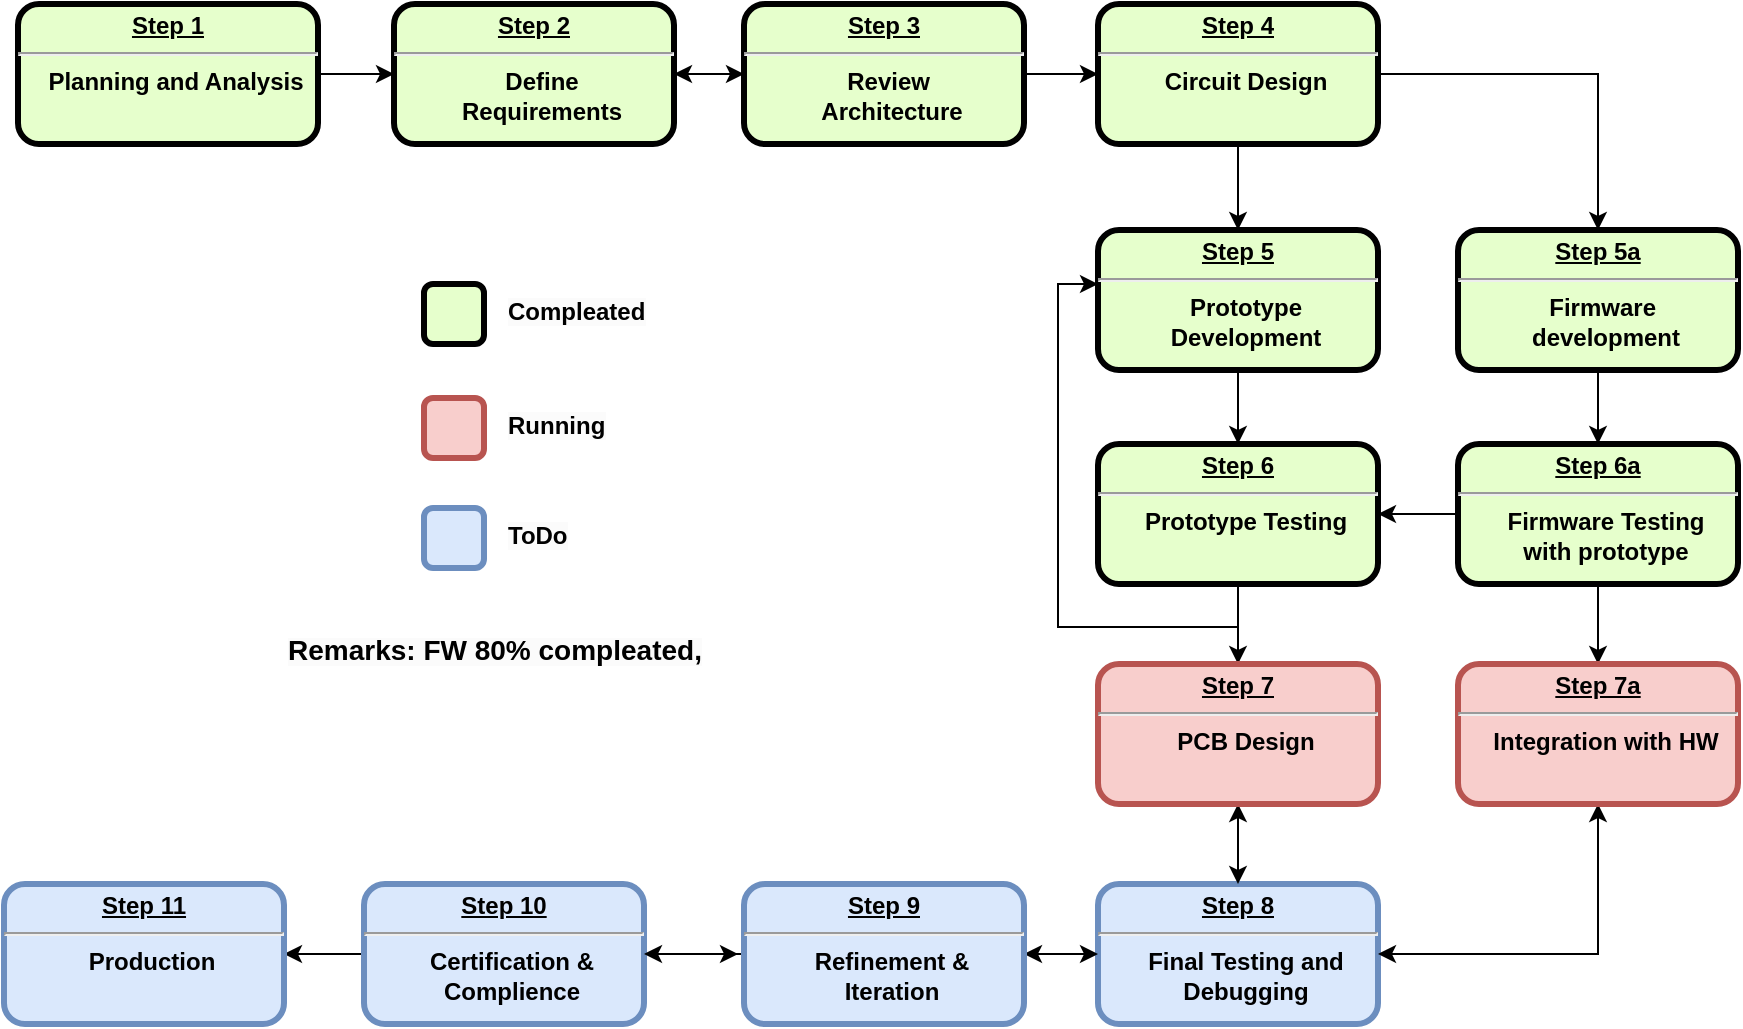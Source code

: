 <mxfile version="24.8.6">
  <diagram name="Page-1" id="aRGo1NhwMN8hLeO4ro7t">
    <mxGraphModel dx="1434" dy="746" grid="1" gridSize="10" guides="1" tooltips="1" connect="1" arrows="1" fold="1" page="1" pageScale="1" pageWidth="1169" pageHeight="827" math="0" shadow="0">
      <root>
        <mxCell id="0" />
        <mxCell id="1" parent="0" />
        <mxCell id="5i53QzvxE4g4gsWLnaB0-43" style="edgeStyle=orthogonalEdgeStyle;rounded=0;orthogonalLoop=1;jettySize=auto;html=1;entryX=0;entryY=0.5;entryDx=0;entryDy=0;" parent="1" source="5i53QzvxE4g4gsWLnaB0-5" target="5i53QzvxE4g4gsWLnaB0-24" edge="1">
          <mxGeometry relative="1" as="geometry" />
        </mxCell>
        <mxCell id="5i53QzvxE4g4gsWLnaB0-5" value="&lt;p style=&quot;margin: 0px; margin-top: 4px; text-align: center; text-decoration: underline;&quot;&gt;&lt;strong&gt;Step 2&lt;/strong&gt;&lt;/p&gt;&lt;hr&gt;&lt;p style=&quot;margin: 0px; margin-left: 8px;&quot;&gt;Define&lt;/p&gt;&lt;p style=&quot;margin: 0px; margin-left: 8px;&quot;&gt;Requirements&lt;/p&gt;" style="verticalAlign=middle;align=center;overflow=fill;fontSize=12;fontFamily=Helvetica;html=1;rounded=1;fontStyle=1;strokeWidth=3;fillColor=#E6FFCC;flipH=0;flipV=1;direction=east;" parent="1" vertex="1">
          <mxGeometry x="438" y="440" width="140" height="70" as="geometry" />
        </mxCell>
        <mxCell id="5i53QzvxE4g4gsWLnaB0-42" style="edgeStyle=orthogonalEdgeStyle;rounded=0;orthogonalLoop=1;jettySize=auto;html=1;entryX=0;entryY=0.5;entryDx=0;entryDy=0;" parent="1" source="5i53QzvxE4g4gsWLnaB0-7" target="5i53QzvxE4g4gsWLnaB0-5" edge="1">
          <mxGeometry relative="1" as="geometry" />
        </mxCell>
        <mxCell id="5i53QzvxE4g4gsWLnaB0-7" value="&lt;p style=&quot;margin: 0px; margin-top: 4px; text-align: center; text-decoration: underline;&quot;&gt;&lt;strong&gt;Step 1&lt;/strong&gt;&lt;/p&gt;&lt;hr&gt;&lt;p style=&quot;margin: 0px 0px 0px 8px;&quot;&gt;Planning and Analysis&lt;/p&gt;" style="verticalAlign=middle;align=center;overflow=fill;fontSize=12;fontFamily=Helvetica;html=1;rounded=1;fontStyle=1;strokeWidth=3;fillColor=#E6FFCC;flipH=0;flipV=1;direction=east;" parent="1" vertex="1">
          <mxGeometry x="250" y="440" width="150" height="70" as="geometry" />
        </mxCell>
        <mxCell id="5i53QzvxE4g4gsWLnaB0-11" style="edgeStyle=orthogonalEdgeStyle;rounded=0;orthogonalLoop=1;jettySize=auto;html=1;entryX=0.5;entryY=0;entryDx=0;entryDy=0;" parent="1" edge="1">
          <mxGeometry relative="1" as="geometry">
            <mxPoint x="860" y="507" as="sourcePoint" />
            <mxPoint x="860" y="553" as="targetPoint" />
          </mxGeometry>
        </mxCell>
        <mxCell id="5i53QzvxE4g4gsWLnaB0-49" style="edgeStyle=orthogonalEdgeStyle;rounded=0;orthogonalLoop=1;jettySize=auto;html=1;entryX=0.5;entryY=0;entryDx=0;entryDy=0;" parent="1" source="5i53QzvxE4g4gsWLnaB0-16" target="5i53QzvxE4g4gsWLnaB0-38" edge="1">
          <mxGeometry relative="1" as="geometry">
            <mxPoint x="860" y="650" as="targetPoint" />
          </mxGeometry>
        </mxCell>
        <mxCell id="5i53QzvxE4g4gsWLnaB0-16" value="&lt;p style=&quot;margin: 0px; margin-top: 4px; text-align: center; text-decoration: underline;&quot;&gt;&lt;strong&gt;Step 5&lt;/strong&gt;&lt;/p&gt;&lt;hr&gt;&lt;p style=&quot;margin: 0px; margin-left: 8px;&quot;&gt;Prototype&lt;/p&gt;&lt;p style=&quot;margin: 0px; margin-left: 8px;&quot;&gt;Development&lt;/p&gt;" style="verticalAlign=middle;align=center;overflow=fill;fontSize=12;fontFamily=Helvetica;html=1;rounded=1;fontStyle=1;strokeWidth=3;fillColor=#E6FFCC;" parent="1" vertex="1">
          <mxGeometry x="790" y="553" width="140" height="70" as="geometry" />
        </mxCell>
        <mxCell id="5i53QzvxE4g4gsWLnaB0-53" style="edgeStyle=orthogonalEdgeStyle;rounded=0;orthogonalLoop=1;jettySize=auto;html=1;entryX=1;entryY=0.5;entryDx=0;entryDy=0;" parent="1" source="5i53QzvxE4g4gsWLnaB0-18" target="5i53QzvxE4g4gsWLnaB0-29" edge="1">
          <mxGeometry relative="1" as="geometry" />
        </mxCell>
        <mxCell id="5i53QzvxE4g4gsWLnaB0-56" style="edgeStyle=orthogonalEdgeStyle;rounded=0;orthogonalLoop=1;jettySize=auto;html=1;entryX=0;entryY=0.386;entryDx=0;entryDy=0;entryPerimeter=0;" parent="1" source="5i53QzvxE4g4gsWLnaB0-18" target="5i53QzvxE4g4gsWLnaB0-16" edge="1">
          <mxGeometry relative="1" as="geometry">
            <mxPoint x="730" y="590" as="targetPoint" />
          </mxGeometry>
        </mxCell>
        <mxCell id="5i53QzvxE4g4gsWLnaB0-58" style="edgeStyle=orthogonalEdgeStyle;rounded=0;orthogonalLoop=1;jettySize=auto;html=1;entryX=0.5;entryY=1;entryDx=0;entryDy=0;" parent="1" source="5i53QzvxE4g4gsWLnaB0-18" target="5i53QzvxE4g4gsWLnaB0-39" edge="1">
          <mxGeometry relative="1" as="geometry" />
        </mxCell>
        <mxCell id="5i53QzvxE4g4gsWLnaB0-62" style="edgeStyle=orthogonalEdgeStyle;rounded=0;orthogonalLoop=1;jettySize=auto;html=1;entryX=0.5;entryY=1;entryDx=0;entryDy=0;" parent="1" source="5i53QzvxE4g4gsWLnaB0-18" target="5i53QzvxE4g4gsWLnaB0-41" edge="1">
          <mxGeometry relative="1" as="geometry" />
        </mxCell>
        <mxCell id="5i53QzvxE4g4gsWLnaB0-18" value="&lt;p style=&quot;margin: 0px; margin-top: 4px; text-align: center; text-decoration: underline;&quot;&gt;&lt;strong&gt;Step 8&lt;/strong&gt;&lt;/p&gt;&lt;hr&gt;&lt;p style=&quot;margin: 0px; margin-left: 8px;&quot;&gt;&lt;span style=&quot;color: rgba(0, 0, 0, 0); font-family: monospace; font-size: 0px; font-weight: 400; text-align: start;&quot;&gt;%3CmxGraphModel%3E%3Croot%3E%3CmxCell%20id%3D%220%22%2F%3E%3CmxCell%20id%3D%221%22%20parent%3D%220%22%2F%3E%3CmxCell%20id%3D%222%22%20value%3D%22%26lt%3Bp%20style%3D%26quot%3Bmargin%3A%200px%3B%20margin-top%3A%204px%3B%20text-align%3A%20center%3B%20text-decoration%3A%20underline%3B%26quot%3B%26gt%3B%26lt%3Bstrong%26gt%3BStep%205%26lt%3B%2Fstrong%26gt%3B%26lt%3B%2Fp%26gt%3B%26lt%3Bhr%26gt%3B%26lt%3Bp%20style%3D%26quot%3Bmargin%3A%200px%3B%20margin-left%3A%208px%3B%26quot%3B%26gt%3BPrototype%26lt%3B%2Fp%26gt%3B%26lt%3Bp%20style%3D%26quot%3Bmargin%3A%200px%3B%20margin-left%3A%208px%3B%26quot%3B%26gt%3BDevelopmenrt%26lt%3B%2Fp%26gt%3B%22%20style%3D%22verticalAlign%3Dmiddle%3Balign%3Dcenter%3Boverflow%3Dfill%3BfontSize%3D12%3BfontFamily%3DHelvetica%3Bhtml%3D1%3Brounded%3D1%3BfontStyle%3D1%3BstrokeWidth%3D3%3BfillColor%3D%23E6FFCC%22%20vertex%3D%221%22%20parent%3D%221%22%3E%3CmxGeometry%20x%3D%22585%22%20y%3D%22360%22%20width%3D%22140%22%20height%3D%2270%22%20as%3D%22geometry%22%2F%3E%3C%2FmxCell%3E%3C%2Froot%3E%3C%2FmxGraphModel%3EFinal&amp;nbsp;&lt;/span&gt;&lt;span style=&quot;background-color: initial;&quot;&gt;Final&amp;nbsp;&lt;/span&gt;&lt;span style=&quot;background-color: initial;&quot;&gt;Testing and&lt;/span&gt;&lt;/p&gt;&lt;p style=&quot;margin: 0px; margin-left: 8px;&quot;&gt;&lt;span style=&quot;background-color: initial;&quot;&gt;Debugging&lt;/span&gt;&lt;span style=&quot;background-color: initial; color: rgba(0, 0, 0, 0); font-family: monospace; font-size: 0px; font-weight: 400; text-align: start;&quot;&gt;%3CmxGraphModel%3E%3Croot%3E%3CmxCell%20id%3D%220%22%2F%3E%3CmxCell%20id%3D%221%22%20parent%3D%220%22%2F%3E%3CmxCell%20id%3D%222%22%20value%3D%22%26lt%3Bp%20style%3D%26quot%3Bmargin%3A%200px%3B%20margin-top%3A%204px%3B%20text-align%3A%20center%3B%20text-decoration%3A%20underline%3B%26quot%3B%26gt%3B%26lt%3Bstrong%26gt%3BStep%205%26lt%3B%2Fstrong%26gt%3B%26lt%3B%2Fp%26gt%3B%26lt%3Bhr%26gt%3B%26lt%3Bp%20style%3D%26quot%3Bmargin%3A%200px%3B%20margin-left%3A%208px%3B%26quot%3B%26gt%3BPrototype%26lt%3B%2Fp%26gt%3B%26lt%3Bp%20style%3D%26quot%3Bmargin%3A%200px%3B%20margin-left%3A%208px%3B%26quot%3B%26gt%3BDevelopmenrt%26lt%3B%2Fp%26gt%3B%22%20style%3D%22verticalAlign%3Dmiddle%3Balign%3Dcenter%3Boverflow%3Dfill%3BfontSize%3D12%3BfontFamily%3DHelvetica%3Bhtml%3D1%3Brounded%3D1%3BfontStyle%3D1%3BstrokeWidth%3D3%3BfillColor%3D%23E6FFCC%22%20vertex%3D%221%22%20parent%3D%221%22%3E%3CmxGeometry%20x%3D%22585%22%20y%3D%22360%22%20width%3D%22140%22%20height%3D%2270%22%20as%3D%22geometry%22%2F%3E%3C%2FmxCell%3E%3C%2Froot%3E%3C%2FmxGraphModel%3E&lt;/span&gt;&lt;/p&gt;" style="verticalAlign=middle;align=center;overflow=fill;fontSize=12;fontFamily=Helvetica;html=1;rounded=1;fontStyle=1;strokeWidth=3;fillColor=#dae8fc;strokeColor=#6c8ebf;" parent="1" vertex="1">
          <mxGeometry x="790" y="880" width="140" height="70" as="geometry" />
        </mxCell>
        <mxCell id="5i53QzvxE4g4gsWLnaB0-19" style="edgeStyle=orthogonalEdgeStyle;rounded=0;orthogonalLoop=1;jettySize=auto;html=1;entryX=1;entryY=0.5;entryDx=0;entryDy=0;" parent="1" source="5i53QzvxE4g4gsWLnaB0-20" target="5i53QzvxE4g4gsWLnaB0-21" edge="1">
          <mxGeometry relative="1" as="geometry" />
        </mxCell>
        <mxCell id="5i53QzvxE4g4gsWLnaB0-60" style="edgeStyle=orthogonalEdgeStyle;rounded=0;orthogonalLoop=1;jettySize=auto;html=1;" parent="1" source="5i53QzvxE4g4gsWLnaB0-20" edge="1">
          <mxGeometry relative="1" as="geometry">
            <mxPoint x="610" y="915" as="targetPoint" />
          </mxGeometry>
        </mxCell>
        <mxCell id="5i53QzvxE4g4gsWLnaB0-20" value="&lt;p style=&quot;margin: 0px; margin-top: 4px; text-align: center; text-decoration: underline;&quot;&gt;&lt;strong&gt;Step 10&lt;/strong&gt;&lt;/p&gt;&lt;hr&gt;&lt;p style=&quot;margin: 0px; margin-left: 8px;&quot;&gt;&lt;span style=&quot;color: rgba(0, 0, 0, 0); font-family: monospace; font-size: 0px; font-weight: 400; text-align: start;&quot;&gt;%3CmxGraphModel%3E%3Croot%3E%3CmxCell%20id%3D%220%22%2F%3E%3CmxCell%20id%3D%221%22%20parent%3D%220%22%2F%3E%3CmxCell%20id%3D%222%22%20value%3D%22%26lt%3Bp%20style%3D%26quot%3Bmargin%3A%200px%3B%20margin-top%3A%204px%3B%20text-align%3A%20center%3B%20text-decoration%3A%20underline%3B%26quot%3B%26gt%3B%26lt%3Bstrong%26gt%3BStep%205%26lt%3B%2Fstrong%26gt%3B%26lt%3B%2Fp%26gt%3B%26lt%3Bhr%26gt%3B%26lt%3Bp%20style%3D%26quot%3Bmargin%3A%200px%3B%20margin-left%3A%208px%3B%26quot%3B%26gt%3BPrototype%26lt%3B%2Fp%26gt%3B%26lt%3Bp%20style%3D%26quot%3Bmargin%3A%200px%3B%20margin-left%3A%208px%3B%26quot%3B%26gt%3BDevelopmenrt%26lt%3B%2Fp%26gt%3B%22%20style%3D%22verticalAlign%3Dmiddle%3Balign%3Dcenter%3Boverflow%3Dfill%3BfontSize%3D12%3BfontFamily%3DHelvetica%3Bhtml%3D1%3Brounded%3D1%3BfontStyle%3D1%3BstrokeWidth%3D3%3BfillColor%3D%23E6FFCC%22%20vertex%3D%221%22%20parent%3D%221%22%3E%3CmxGeometry%20x%3D%22585%22%20y%3D%22360%22%20width%3D%22140%22%20height%3D%2270%22%20as%3D%22geometry%22%2F%3E%3C%2FmxCell%3E%3C%2Froot%3E%3C%2FmxGraphModel%3E&lt;/span&gt;&lt;span style=&quot;background-color: initial;&quot;&gt;Certification &amp;amp;&lt;/span&gt;&lt;/p&gt;&lt;p style=&quot;margin: 0px; margin-left: 8px;&quot;&gt;&lt;span style=&quot;background-color: initial;&quot;&gt;Complience&lt;/span&gt;&lt;/p&gt;&lt;p style=&quot;margin: 0px; margin-left: 8px;&quot;&gt;&lt;span style=&quot;background-color: initial; color: rgba(0, 0, 0, 0); font-family: monospace; font-size: 0px; font-weight: 400; text-align: start;&quot;&gt;Co%3CmxGraphModel%3E%3Croot%3E%3CmxCell%20id%3D%220%22%2F%3E%3CmxCell%20id%3D%221%22%20parent%3D%220%22%2F%3E%3CmxCell%20id%3D%222%22%20value%3D%22%26lt%3Bp%20style%3D%26quot%3Bmargin%3A%200px%3B%20margin-top%3A%204px%3B%20text-align%3A%20center%3B%20text-decoration%3A%20underline%3B%26quot%3B%26gt%3B%26lt%3Bstrong%26gt%3BStep%205%26lt%3B%2Fstrong%26gt%3B%26lt%3B%2Fp%26gt%3B%26lt%3Bhr%26gt%3B%26lt%3Bp%20style%3D%26quot%3Bmargin%3A%200px%3B%20margin-left%3A%208px%3B%26quot%3B%26gt%3BPrototype%26lt%3B%2Fp%26gt%3B%26lt%3Bp%20style%3D%26quot%3Bmargin%3A%200px%3B%20margin-left%3A%208px%3B%26quot%3B%26gt%3BDevelopmenrt%26lt%3B%2Fp%26gt%3B%22%20style%3D%22verticalAlign%3Dmiddle%3Balign%3Dcenter%3Boverflow%3Dfill%3BfontSize%3D12%3BfontFamily%3DHelvetica%3Bhtml%3D1%3Brounded%3D1%3BfontStyle%3D1%3BstrokeWidth%3D3%3BfillColor%3D%23E6FFCC%22%20vertex%3D%221%22%20parent%3D%221%22%3E%3CmxGeometry%20x%3D%22585%22%20y%3D%22360%22%20width%3D%22140%22%20height%3D%2270%22%20as%3D%22geometry%22%2F%3E%3C%2FmxCell%3E%3C%2Froot%3E%3C%2FmxGraphModel%3E&lt;/span&gt;&lt;/p&gt;" style="verticalAlign=middle;align=center;overflow=fill;fontSize=12;fontFamily=Helvetica;html=1;rounded=1;fontStyle=1;strokeWidth=3;fillColor=#dae8fc;strokeColor=#6c8ebf;" parent="1" vertex="1">
          <mxGeometry x="423" y="880" width="140" height="70" as="geometry" />
        </mxCell>
        <mxCell id="5i53QzvxE4g4gsWLnaB0-21" value="&lt;p style=&quot;margin: 0px; margin-top: 4px; text-align: center; text-decoration: underline;&quot;&gt;&lt;strong&gt;Step 11&lt;/strong&gt;&lt;/p&gt;&lt;hr&gt;&lt;p style=&quot;margin: 0px; margin-left: 8px;&quot;&gt;Production&lt;/p&gt;" style="verticalAlign=middle;align=center;overflow=fill;fontSize=12;fontFamily=Helvetica;html=1;rounded=1;fontStyle=1;strokeWidth=3;fillColor=#dae8fc;strokeColor=#6c8ebf;" parent="1" vertex="1">
          <mxGeometry x="243" y="880" width="140" height="70" as="geometry" />
        </mxCell>
        <mxCell id="5i53QzvxE4g4gsWLnaB0-44" style="edgeStyle=orthogonalEdgeStyle;rounded=0;orthogonalLoop=1;jettySize=auto;html=1;entryX=0;entryY=0.5;entryDx=0;entryDy=0;" parent="1" source="5i53QzvxE4g4gsWLnaB0-24" target="5i53QzvxE4g4gsWLnaB0-36" edge="1">
          <mxGeometry relative="1" as="geometry" />
        </mxCell>
        <mxCell id="5i53QzvxE4g4gsWLnaB0-59" style="edgeStyle=orthogonalEdgeStyle;rounded=0;orthogonalLoop=1;jettySize=auto;html=1;entryX=1;entryY=0.5;entryDx=0;entryDy=0;" parent="1" source="5i53QzvxE4g4gsWLnaB0-24" target="5i53QzvxE4g4gsWLnaB0-5" edge="1">
          <mxGeometry relative="1" as="geometry" />
        </mxCell>
        <mxCell id="5i53QzvxE4g4gsWLnaB0-24" value="&lt;p style=&quot;margin: 0px; margin-top: 4px; text-align: center; text-decoration: underline;&quot;&gt;&lt;strong&gt;Step 3&lt;/strong&gt;&lt;/p&gt;&lt;hr&gt;&lt;p style=&quot;margin: 0px; margin-left: 8px;&quot;&gt;Review&amp;nbsp;&lt;/p&gt;&lt;p style=&quot;margin: 0px; margin-left: 8px;&quot;&gt;Architecture&lt;/p&gt;" style="verticalAlign=middle;align=center;overflow=fill;fontSize=12;fontFamily=Helvetica;html=1;rounded=1;fontStyle=1;strokeWidth=3;fillColor=#E6FFCC;flipH=1;" parent="1" vertex="1">
          <mxGeometry x="613" y="440" width="140" height="70" as="geometry" />
        </mxCell>
        <mxCell id="5i53QzvxE4g4gsWLnaB0-28" style="edgeStyle=orthogonalEdgeStyle;rounded=0;orthogonalLoop=1;jettySize=auto;html=1;entryX=1;entryY=0.5;entryDx=0;entryDy=0;" parent="1" source="5i53QzvxE4g4gsWLnaB0-29" target="5i53QzvxE4g4gsWLnaB0-20" edge="1">
          <mxGeometry relative="1" as="geometry" />
        </mxCell>
        <mxCell id="5i53QzvxE4g4gsWLnaB0-61" style="edgeStyle=orthogonalEdgeStyle;rounded=0;orthogonalLoop=1;jettySize=auto;html=1;entryX=0;entryY=0.5;entryDx=0;entryDy=0;" parent="1" source="5i53QzvxE4g4gsWLnaB0-29" target="5i53QzvxE4g4gsWLnaB0-18" edge="1">
          <mxGeometry relative="1" as="geometry" />
        </mxCell>
        <mxCell id="5i53QzvxE4g4gsWLnaB0-29" value="&lt;p style=&quot;margin: 0px; margin-top: 4px; text-align: center; text-decoration: underline;&quot;&gt;&lt;strong&gt;Step 9&lt;/strong&gt;&lt;/p&gt;&lt;hr&gt;&lt;p style=&quot;margin: 0px; margin-left: 8px;&quot;&gt;Refinement &amp;amp;&lt;/p&gt;&lt;p style=&quot;margin: 0px; margin-left: 8px;&quot;&gt;Iteration&lt;/p&gt;" style="verticalAlign=middle;align=center;overflow=fill;fontSize=12;fontFamily=Helvetica;html=1;rounded=1;fontStyle=1;strokeWidth=3;flipH=1;fillColor=#dae8fc;strokeColor=#6c8ebf;" parent="1" vertex="1">
          <mxGeometry x="613" y="880" width="140" height="70" as="geometry" />
        </mxCell>
        <mxCell id="5i53QzvxE4g4gsWLnaB0-30" value="" style="whiteSpace=wrap;align=center;verticalAlign=middle;fontStyle=1;strokeWidth=3;rounded=1;fillColor=#f8cecc;strokeColor=#b85450;" parent="1" vertex="1">
          <mxGeometry x="453" y="637" width="30" height="30" as="geometry" />
        </mxCell>
        <mxCell id="5i53QzvxE4g4gsWLnaB0-31" value="" style="whiteSpace=wrap;align=center;verticalAlign=middle;fontStyle=1;strokeWidth=3;rounded=1;fillColor=#dae8fc;strokeColor=#6c8ebf;" parent="1" vertex="1">
          <mxGeometry x="453" y="692" width="30" height="30" as="geometry" />
        </mxCell>
        <mxCell id="5i53QzvxE4g4gsWLnaB0-32" value="" style="whiteSpace=wrap;align=center;verticalAlign=middle;fontStyle=1;strokeWidth=3;rounded=1;fillColor=#E6FFCC;strokeColor=#000000;" parent="1" vertex="1">
          <mxGeometry x="453" y="580" width="30" height="30" as="geometry" />
        </mxCell>
        <mxCell id="5i53QzvxE4g4gsWLnaB0-33" value="&lt;span style=&quot;color: rgb(0, 0, 0); font-family: Helvetica; font-size: 12px; font-style: normal; font-variant-ligatures: normal; font-variant-caps: normal; font-weight: 700; letter-spacing: normal; orphans: 2; text-align: center; text-indent: 0px; text-transform: none; widows: 2; word-spacing: 0px; -webkit-text-stroke-width: 0px; white-space: normal; background-color: rgb(251, 251, 251); text-decoration-thickness: initial; text-decoration-style: initial; text-decoration-color: initial; display: inline !important; float: none;&quot;&gt;Running&lt;/span&gt;" style="text;whiteSpace=wrap;html=1;" parent="1" vertex="1">
          <mxGeometry x="493" y="637" width="100" height="40" as="geometry" />
        </mxCell>
        <mxCell id="5i53QzvxE4g4gsWLnaB0-34" value="&lt;span style=&quot;color: rgb(0, 0, 0); font-family: Helvetica; font-size: 12px; font-style: normal; font-variant-ligatures: normal; font-variant-caps: normal; font-weight: 700; letter-spacing: normal; orphans: 2; text-align: center; text-indent: 0px; text-transform: none; widows: 2; word-spacing: 0px; -webkit-text-stroke-width: 0px; white-space: normal; background-color: rgb(251, 251, 251); text-decoration-thickness: initial; text-decoration-style: initial; text-decoration-color: initial; display: inline !important; float: none;&quot;&gt;Compleated&lt;/span&gt;" style="text;whiteSpace=wrap;html=1;" parent="1" vertex="1">
          <mxGeometry x="493" y="580" width="170" height="40" as="geometry" />
        </mxCell>
        <mxCell id="5i53QzvxE4g4gsWLnaB0-35" value="&lt;span style=&quot;color: rgb(0, 0, 0); font-family: Helvetica; font-size: 12px; font-style: normal; font-variant-ligatures: normal; font-variant-caps: normal; font-weight: 700; letter-spacing: normal; orphans: 2; text-align: center; text-indent: 0px; text-transform: none; widows: 2; word-spacing: 0px; -webkit-text-stroke-width: 0px; white-space: normal; background-color: rgb(251, 251, 251); text-decoration-thickness: initial; text-decoration-style: initial; text-decoration-color: initial; display: inline !important; float: none;&quot;&gt;ToDo&lt;/span&gt;" style="text;whiteSpace=wrap;html=1;" parent="1" vertex="1">
          <mxGeometry x="493" y="692" width="160" height="40" as="geometry" />
        </mxCell>
        <mxCell id="5i53QzvxE4g4gsWLnaB0-45" style="edgeStyle=orthogonalEdgeStyle;rounded=0;orthogonalLoop=1;jettySize=auto;html=1;entryX=0.5;entryY=0;entryDx=0;entryDy=0;" parent="1" source="5i53QzvxE4g4gsWLnaB0-36" target="5i53QzvxE4g4gsWLnaB0-37" edge="1">
          <mxGeometry relative="1" as="geometry" />
        </mxCell>
        <mxCell id="5i53QzvxE4g4gsWLnaB0-36" value="&lt;p style=&quot;margin: 0px; margin-top: 4px; text-align: center; text-decoration: underline;&quot;&gt;&lt;strong&gt;Step 4&lt;/strong&gt;&lt;/p&gt;&lt;hr&gt;&lt;p style=&quot;margin: 0px; margin-left: 8px;&quot;&gt;Circuit Design&lt;/p&gt;" style="verticalAlign=middle;align=center;overflow=fill;fontSize=12;fontFamily=Helvetica;html=1;rounded=1;fontStyle=1;strokeWidth=3;fillColor=#E6FFCC;" parent="1" vertex="1">
          <mxGeometry x="790" y="440" width="140" height="70" as="geometry" />
        </mxCell>
        <mxCell id="5i53QzvxE4g4gsWLnaB0-46" style="edgeStyle=orthogonalEdgeStyle;rounded=0;orthogonalLoop=1;jettySize=auto;html=1;entryX=0.5;entryY=0;entryDx=0;entryDy=0;" parent="1" source="5i53QzvxE4g4gsWLnaB0-37" target="5i53QzvxE4g4gsWLnaB0-40" edge="1">
          <mxGeometry relative="1" as="geometry" />
        </mxCell>
        <mxCell id="5i53QzvxE4g4gsWLnaB0-37" value="&lt;p style=&quot;margin: 0px; margin-top: 4px; text-align: center; text-decoration: underline;&quot;&gt;&lt;strong&gt;Step 5a&lt;/strong&gt;&lt;/p&gt;&lt;hr&gt;&lt;p style=&quot;margin: 0px; margin-left: 8px;&quot;&gt;Firmware&amp;nbsp;&lt;/p&gt;&lt;p style=&quot;margin: 0px; margin-left: 8px;&quot;&gt;development&lt;/p&gt;" style="verticalAlign=middle;align=center;overflow=fill;fontSize=12;fontFamily=Helvetica;html=1;rounded=1;fontStyle=1;strokeWidth=3;fillColor=#E6FFCC;" parent="1" vertex="1">
          <mxGeometry x="970" y="553" width="140" height="70" as="geometry" />
        </mxCell>
        <mxCell id="5i53QzvxE4g4gsWLnaB0-50" style="edgeStyle=orthogonalEdgeStyle;rounded=0;orthogonalLoop=1;jettySize=auto;html=1;entryX=0.5;entryY=0;entryDx=0;entryDy=0;" parent="1" source="5i53QzvxE4g4gsWLnaB0-38" target="5i53QzvxE4g4gsWLnaB0-39" edge="1">
          <mxGeometry relative="1" as="geometry" />
        </mxCell>
        <mxCell id="5i53QzvxE4g4gsWLnaB0-38" value="&lt;p style=&quot;margin: 0px; margin-top: 4px; text-align: center; text-decoration: underline;&quot;&gt;&lt;strong&gt;Step 6&lt;/strong&gt;&lt;/p&gt;&lt;hr&gt;&lt;p style=&quot;margin: 0px; margin-left: 8px;&quot;&gt;Prototype Testing&lt;/p&gt;" style="verticalAlign=middle;align=center;overflow=fill;fontSize=12;fontFamily=Helvetica;html=1;rounded=1;fontStyle=1;strokeWidth=3;fillColor=#E6FFCC;strokeColor=#000000;" parent="1" vertex="1">
          <mxGeometry x="790" y="660" width="140" height="70" as="geometry" />
        </mxCell>
        <mxCell id="5i53QzvxE4g4gsWLnaB0-51" style="edgeStyle=orthogonalEdgeStyle;rounded=0;orthogonalLoop=1;jettySize=auto;html=1;entryX=0.5;entryY=0;entryDx=0;entryDy=0;" parent="1" source="5i53QzvxE4g4gsWLnaB0-39" target="5i53QzvxE4g4gsWLnaB0-18" edge="1">
          <mxGeometry relative="1" as="geometry" />
        </mxCell>
        <mxCell id="5i53QzvxE4g4gsWLnaB0-39" value="&lt;p style=&quot;margin: 0px; margin-top: 4px; text-align: center; text-decoration: underline;&quot;&gt;&lt;strong&gt;Step 7&lt;/strong&gt;&lt;/p&gt;&lt;hr&gt;&lt;p style=&quot;margin: 0px; margin-left: 8px;&quot;&gt;PCB Design&lt;/p&gt;" style="verticalAlign=middle;align=center;overflow=fill;fontSize=12;fontFamily=Helvetica;html=1;rounded=1;fontStyle=1;strokeWidth=3;fillColor=#f8cecc;strokeColor=#b85450;" parent="1" vertex="1">
          <mxGeometry x="790" y="770" width="140" height="70" as="geometry" />
        </mxCell>
        <mxCell id="5i53QzvxE4g4gsWLnaB0-47" style="edgeStyle=orthogonalEdgeStyle;rounded=0;orthogonalLoop=1;jettySize=auto;html=1;entryX=0.5;entryY=0;entryDx=0;entryDy=0;" parent="1" source="5i53QzvxE4g4gsWLnaB0-40" target="5i53QzvxE4g4gsWLnaB0-41" edge="1">
          <mxGeometry relative="1" as="geometry" />
        </mxCell>
        <mxCell id="5i53QzvxE4g4gsWLnaB0-52" style="edgeStyle=orthogonalEdgeStyle;rounded=0;orthogonalLoop=1;jettySize=auto;html=1;entryX=1;entryY=0.5;entryDx=0;entryDy=0;" parent="1" source="5i53QzvxE4g4gsWLnaB0-40" target="5i53QzvxE4g4gsWLnaB0-38" edge="1">
          <mxGeometry relative="1" as="geometry" />
        </mxCell>
        <mxCell id="5i53QzvxE4g4gsWLnaB0-40" value="&lt;p style=&quot;margin: 0px; margin-top: 4px; text-align: center; text-decoration: underline;&quot;&gt;&lt;strong&gt;Step 6a&lt;/strong&gt;&lt;/p&gt;&lt;hr&gt;&lt;p style=&quot;margin: 0px; margin-left: 8px;&quot;&gt;Firmware&amp;nbsp;&lt;span style=&quot;background-color: initial;&quot;&gt;Testing&lt;/span&gt;&lt;/p&gt;&lt;p style=&quot;margin: 0px; margin-left: 8px;&quot;&gt;&lt;span style=&quot;background-color: initial;&quot;&gt;with prototype&lt;/span&gt;&lt;/p&gt;" style="verticalAlign=middle;align=center;overflow=fill;fontSize=12;fontFamily=Helvetica;html=1;rounded=1;fontStyle=1;strokeWidth=3;fillColor=#E6FFCC;" parent="1" vertex="1">
          <mxGeometry x="970" y="660" width="140" height="70" as="geometry" />
        </mxCell>
        <mxCell id="5i53QzvxE4g4gsWLnaB0-48" style="edgeStyle=orthogonalEdgeStyle;rounded=0;orthogonalLoop=1;jettySize=auto;html=1;entryX=1;entryY=0.5;entryDx=0;entryDy=0;" parent="1" source="5i53QzvxE4g4gsWLnaB0-41" target="5i53QzvxE4g4gsWLnaB0-18" edge="1">
          <mxGeometry relative="1" as="geometry">
            <mxPoint x="1040" y="940" as="targetPoint" />
            <Array as="points">
              <mxPoint x="1040" y="915" />
            </Array>
          </mxGeometry>
        </mxCell>
        <mxCell id="5i53QzvxE4g4gsWLnaB0-41" value="&lt;p style=&quot;margin: 0px; margin-top: 4px; text-align: center; text-decoration: underline;&quot;&gt;&lt;strong&gt;Step 7a&lt;/strong&gt;&lt;/p&gt;&lt;hr&gt;&lt;p style=&quot;margin: 0px; margin-left: 8px;&quot;&gt;Integration with HW&lt;/p&gt;" style="verticalAlign=middle;align=center;overflow=fill;fontSize=12;fontFamily=Helvetica;html=1;rounded=1;fontStyle=1;strokeWidth=3;fillColor=#f8cecc;strokeColor=#b85450;" parent="1" vertex="1">
          <mxGeometry x="970" y="770" width="140" height="70" as="geometry" />
        </mxCell>
        <mxCell id="5i53QzvxE4g4gsWLnaB0-63" value="&lt;span style=&quot;color: rgb(0, 0, 0); font-family: Helvetica; font-style: normal; font-variant-ligatures: normal; font-variant-caps: normal; font-weight: 700; letter-spacing: normal; orphans: 2; text-align: center; text-indent: 0px; text-transform: none; widows: 2; word-spacing: 0px; -webkit-text-stroke-width: 0px; white-space: normal; background-color: rgb(251, 251, 251); text-decoration-thickness: initial; text-decoration-style: initial; text-decoration-color: initial; float: none; display: inline !important;&quot;&gt;&lt;font style=&quot;font-size: 14px;&quot;&gt;Remarks: FW 80% compleated,&lt;/font&gt;&lt;/span&gt;" style="text;whiteSpace=wrap;html=1;" parent="1" vertex="1">
          <mxGeometry x="383" y="748" width="210" height="40" as="geometry" />
        </mxCell>
      </root>
    </mxGraphModel>
  </diagram>
</mxfile>
